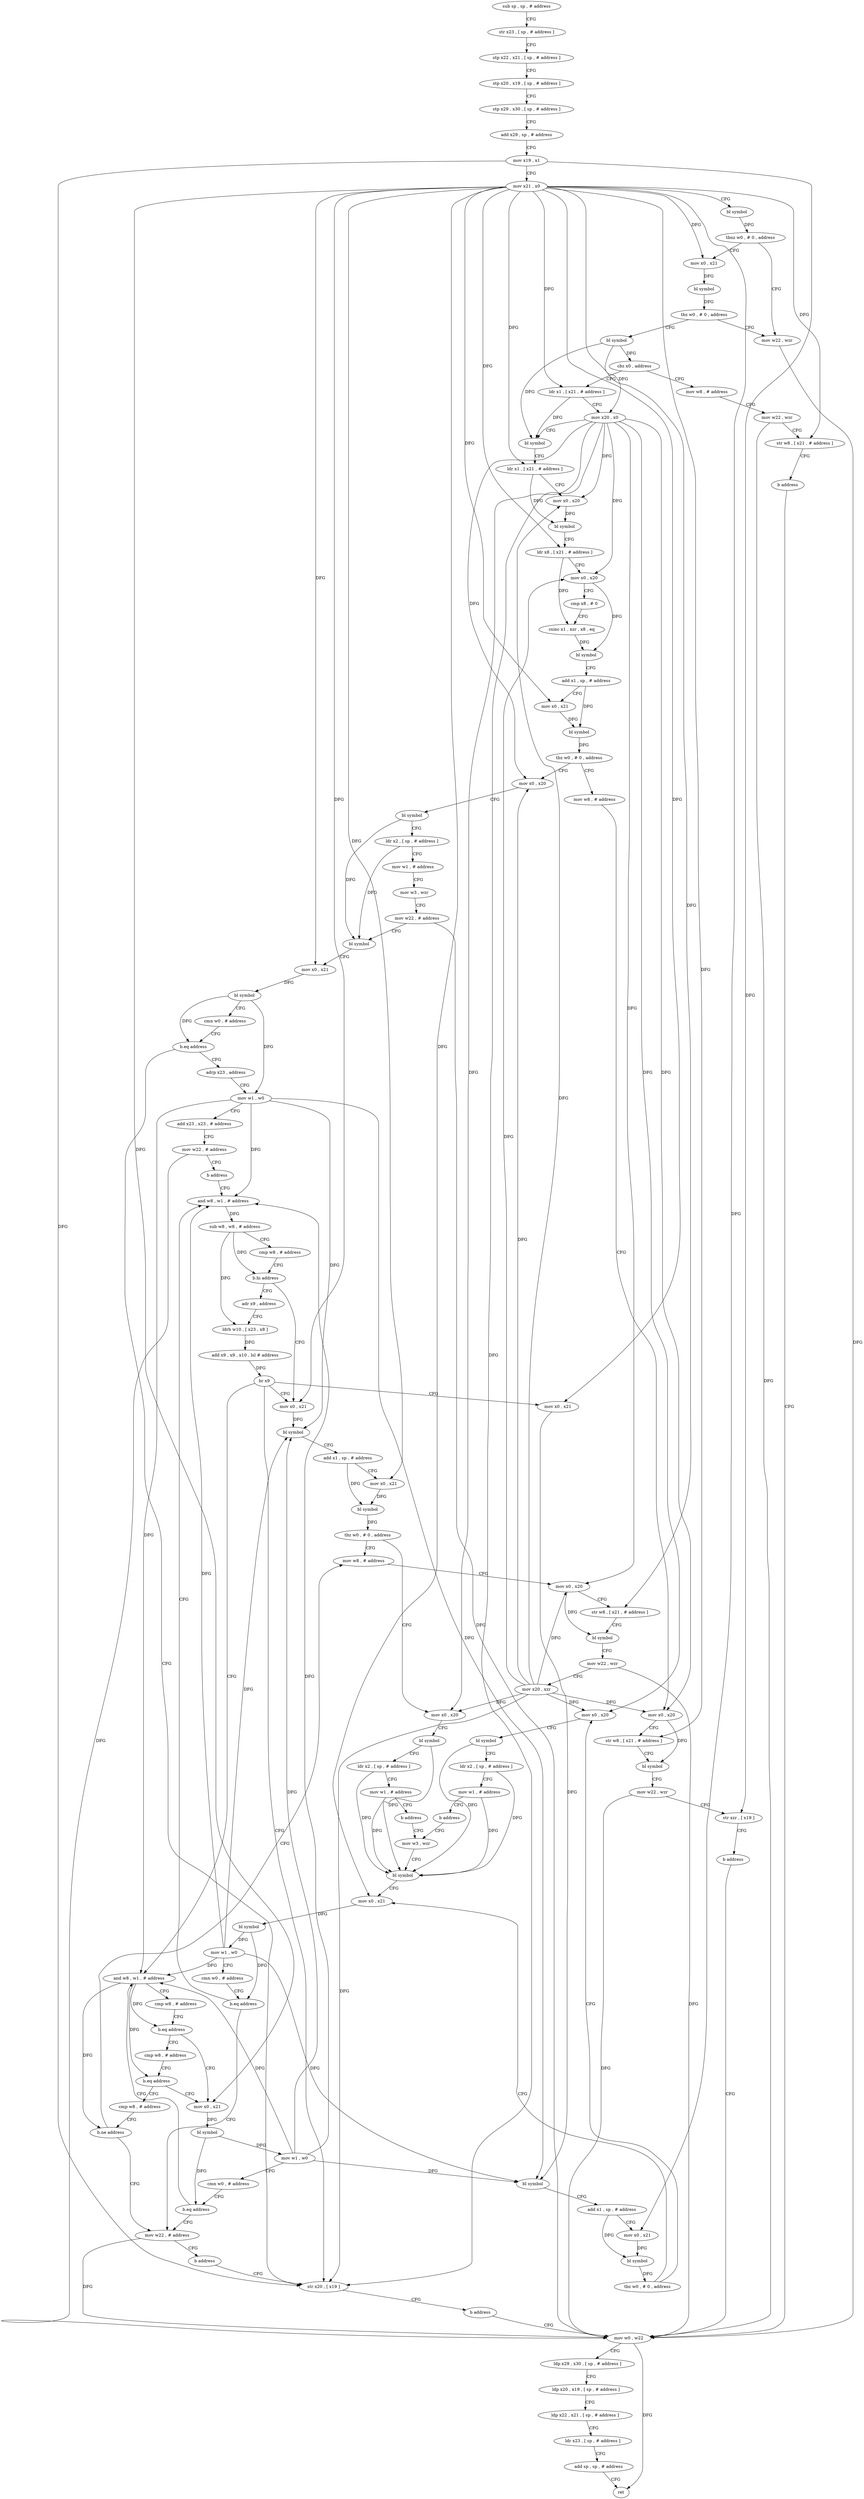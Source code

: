 digraph "func" {
"95560" [label = "sub sp , sp , # address" ]
"95564" [label = "str x23 , [ sp , # address ]" ]
"95568" [label = "stp x22 , x21 , [ sp , # address ]" ]
"95572" [label = "stp x20 , x19 , [ sp , # address ]" ]
"95576" [label = "stp x29 , x30 , [ sp , # address ]" ]
"95580" [label = "add x29 , sp , # address" ]
"95584" [label = "mov x19 , x1" ]
"95588" [label = "mov x21 , x0" ]
"95592" [label = "bl symbol" ]
"95596" [label = "tbnz w0 , # 0 , address" ]
"95612" [label = "mov w22 , wzr" ]
"95600" [label = "mov x0 , x21" ]
"95616" [label = "mov w0 , w22" ]
"95604" [label = "bl symbol" ]
"95608" [label = "tbz w0 , # 0 , address" ]
"95644" [label = "bl symbol" ]
"95648" [label = "cbz x0 , address" ]
"95980" [label = "mov w8 , # address" ]
"95652" [label = "ldr x1 , [ x21 , # address ]" ]
"95984" [label = "mov w22 , wzr" ]
"95988" [label = "str w8 , [ x21 , # address ]" ]
"95992" [label = "b address" ]
"95656" [label = "mov x20 , x0" ]
"95660" [label = "bl symbol" ]
"95664" [label = "ldr x1 , [ x21 , # address ]" ]
"95668" [label = "mov x0 , x20" ]
"95672" [label = "bl symbol" ]
"95676" [label = "ldr x8 , [ x21 , # address ]" ]
"95680" [label = "mov x0 , x20" ]
"95684" [label = "cmp x8 , # 0" ]
"95688" [label = "csinc x1 , xzr , x8 , eq" ]
"95692" [label = "bl symbol" ]
"95696" [label = "add x1 , sp , # address" ]
"95700" [label = "mov x0 , x21" ]
"95704" [label = "bl symbol" ]
"95708" [label = "tbz w0 , # 0 , address" ]
"95996" [label = "mov w8 , # address" ]
"95712" [label = "mov x0 , x20" ]
"95620" [label = "ldp x29 , x30 , [ sp , # address ]" ]
"95624" [label = "ldp x20 , x19 , [ sp , # address ]" ]
"95628" [label = "ldp x22 , x21 , [ sp , # address ]" ]
"95632" [label = "ldr x23 , [ sp , # address ]" ]
"95636" [label = "add sp , sp , # address" ]
"95640" [label = "ret" ]
"96000" [label = "mov x0 , x20" ]
"96004" [label = "str w8 , [ x21 , # address ]" ]
"96008" [label = "bl symbol" ]
"96012" [label = "mov w22 , wzr" ]
"96016" [label = "str xzr , [ x19 ]" ]
"96020" [label = "b address" ]
"95716" [label = "bl symbol" ]
"95720" [label = "ldr x2 , [ sp , # address ]" ]
"95724" [label = "mov w1 , # address" ]
"95728" [label = "mov w3 , wzr" ]
"95732" [label = "mov w22 , # address" ]
"95736" [label = "bl symbol" ]
"95740" [label = "mov x0 , x21" ]
"95744" [label = "bl symbol" ]
"95748" [label = "cmn w0 , # address" ]
"95752" [label = "b.eq address" ]
"96048" [label = "str x20 , [ x19 ]" ]
"95756" [label = "adrp x23 , address" ]
"96052" [label = "b address" ]
"95760" [label = "mov w1 , w0" ]
"95764" [label = "add x23 , x23 , # address" ]
"95768" [label = "mov w22 , # address" ]
"95772" [label = "b address" ]
"95804" [label = "and w8 , w1 , # address" ]
"95808" [label = "sub w8 , w8 , # address" ]
"95812" [label = "cmp w8 , # address" ]
"95816" [label = "b.hi address" ]
"95880" [label = "mov x0 , x21" ]
"95820" [label = "adr x9 , address" ]
"95884" [label = "bl symbol" ]
"95888" [label = "add x1 , sp , # address" ]
"95892" [label = "mov x0 , x21" ]
"95896" [label = "bl symbol" ]
"95900" [label = "tbz w0 , # 0 , address" ]
"96024" [label = "mov w8 , # address" ]
"95904" [label = "mov x0 , x20" ]
"95824" [label = "ldrb w10 , [ x23 , x8 ]" ]
"95828" [label = "add x9 , x9 , x10 , lsl # address" ]
"95832" [label = "br x9" ]
"95836" [label = "mov x0 , x21" ]
"95944" [label = "and w8 , w1 , # address" ]
"96028" [label = "mov x0 , x20" ]
"96032" [label = "str w8 , [ x21 , # address ]" ]
"96036" [label = "bl symbol" ]
"96040" [label = "mov w22 , wzr" ]
"96044" [label = "mov x20 , xzr" ]
"95908" [label = "bl symbol" ]
"95912" [label = "ldr x2 , [ sp , # address ]" ]
"95916" [label = "mov w1 , # address" ]
"95920" [label = "b address" ]
"95776" [label = "mov w3 , wzr" ]
"95840" [label = "bl symbol" ]
"95844" [label = "add x1 , sp , # address" ]
"95848" [label = "mov x0 , x21" ]
"95852" [label = "bl symbol" ]
"95856" [label = "tbz w0 , # 0 , address" ]
"95784" [label = "mov x0 , x21" ]
"95860" [label = "mov x0 , x20" ]
"95948" [label = "cmp w8 , # address" ]
"95952" [label = "b.eq address" ]
"95924" [label = "mov x0 , x21" ]
"95956" [label = "cmp w8 , # address" ]
"95780" [label = "bl symbol" ]
"95788" [label = "bl symbol" ]
"95792" [label = "mov w1 , w0" ]
"95796" [label = "cmn w0 , # address" ]
"95800" [label = "b.eq address" ]
"95972" [label = "mov w22 , # address" ]
"95864" [label = "bl symbol" ]
"95868" [label = "ldr x2 , [ sp , # address ]" ]
"95872" [label = "mov w1 , # address" ]
"95876" [label = "b address" ]
"95928" [label = "bl symbol" ]
"95932" [label = "mov w1 , w0" ]
"95936" [label = "cmn w0 , # address" ]
"95940" [label = "b.eq address" ]
"95960" [label = "b.eq address" ]
"95964" [label = "cmp w8 , # address" ]
"95976" [label = "b address" ]
"95968" [label = "b.ne address" ]
"95560" -> "95564" [ label = "CFG" ]
"95564" -> "95568" [ label = "CFG" ]
"95568" -> "95572" [ label = "CFG" ]
"95572" -> "95576" [ label = "CFG" ]
"95576" -> "95580" [ label = "CFG" ]
"95580" -> "95584" [ label = "CFG" ]
"95584" -> "95588" [ label = "CFG" ]
"95584" -> "96016" [ label = "DFG" ]
"95584" -> "96048" [ label = "DFG" ]
"95588" -> "95592" [ label = "CFG" ]
"95588" -> "95600" [ label = "DFG" ]
"95588" -> "95988" [ label = "DFG" ]
"95588" -> "95652" [ label = "DFG" ]
"95588" -> "95664" [ label = "DFG" ]
"95588" -> "95676" [ label = "DFG" ]
"95588" -> "95700" [ label = "DFG" ]
"95588" -> "96004" [ label = "DFG" ]
"95588" -> "95740" [ label = "DFG" ]
"95588" -> "95880" [ label = "DFG" ]
"95588" -> "95892" [ label = "DFG" ]
"95588" -> "96032" [ label = "DFG" ]
"95588" -> "95836" [ label = "DFG" ]
"95588" -> "95848" [ label = "DFG" ]
"95588" -> "95784" [ label = "DFG" ]
"95588" -> "95924" [ label = "DFG" ]
"95592" -> "95596" [ label = "DFG" ]
"95596" -> "95612" [ label = "CFG" ]
"95596" -> "95600" [ label = "CFG" ]
"95612" -> "95616" [ label = "DFG" ]
"95600" -> "95604" [ label = "DFG" ]
"95616" -> "95620" [ label = "CFG" ]
"95616" -> "95640" [ label = "DFG" ]
"95604" -> "95608" [ label = "DFG" ]
"95608" -> "95644" [ label = "CFG" ]
"95608" -> "95612" [ label = "CFG" ]
"95644" -> "95648" [ label = "DFG" ]
"95644" -> "95656" [ label = "DFG" ]
"95644" -> "95660" [ label = "DFG" ]
"95648" -> "95980" [ label = "CFG" ]
"95648" -> "95652" [ label = "CFG" ]
"95980" -> "95984" [ label = "CFG" ]
"95652" -> "95656" [ label = "CFG" ]
"95652" -> "95660" [ label = "DFG" ]
"95984" -> "95988" [ label = "CFG" ]
"95984" -> "95616" [ label = "DFG" ]
"95988" -> "95992" [ label = "CFG" ]
"95992" -> "95616" [ label = "CFG" ]
"95656" -> "95660" [ label = "CFG" ]
"95656" -> "95668" [ label = "DFG" ]
"95656" -> "95680" [ label = "DFG" ]
"95656" -> "96000" [ label = "DFG" ]
"95656" -> "95712" [ label = "DFG" ]
"95656" -> "96048" [ label = "DFG" ]
"95656" -> "96028" [ label = "DFG" ]
"95656" -> "95904" [ label = "DFG" ]
"95656" -> "95860" [ label = "DFG" ]
"95660" -> "95664" [ label = "CFG" ]
"95664" -> "95668" [ label = "CFG" ]
"95664" -> "95672" [ label = "DFG" ]
"95668" -> "95672" [ label = "DFG" ]
"95672" -> "95676" [ label = "CFG" ]
"95676" -> "95680" [ label = "CFG" ]
"95676" -> "95688" [ label = "DFG" ]
"95680" -> "95684" [ label = "CFG" ]
"95680" -> "95692" [ label = "DFG" ]
"95684" -> "95688" [ label = "CFG" ]
"95688" -> "95692" [ label = "DFG" ]
"95692" -> "95696" [ label = "CFG" ]
"95696" -> "95700" [ label = "CFG" ]
"95696" -> "95704" [ label = "DFG" ]
"95700" -> "95704" [ label = "DFG" ]
"95704" -> "95708" [ label = "DFG" ]
"95708" -> "95996" [ label = "CFG" ]
"95708" -> "95712" [ label = "CFG" ]
"95996" -> "96000" [ label = "CFG" ]
"95712" -> "95716" [ label = "CFG" ]
"95620" -> "95624" [ label = "CFG" ]
"95624" -> "95628" [ label = "CFG" ]
"95628" -> "95632" [ label = "CFG" ]
"95632" -> "95636" [ label = "CFG" ]
"95636" -> "95640" [ label = "CFG" ]
"96000" -> "96004" [ label = "CFG" ]
"96000" -> "96008" [ label = "DFG" ]
"96004" -> "96008" [ label = "CFG" ]
"96008" -> "96012" [ label = "CFG" ]
"96012" -> "96016" [ label = "CFG" ]
"96012" -> "95616" [ label = "DFG" ]
"96016" -> "96020" [ label = "CFG" ]
"96020" -> "95616" [ label = "CFG" ]
"95716" -> "95720" [ label = "CFG" ]
"95716" -> "95736" [ label = "DFG" ]
"95720" -> "95724" [ label = "CFG" ]
"95720" -> "95736" [ label = "DFG" ]
"95724" -> "95728" [ label = "CFG" ]
"95728" -> "95732" [ label = "CFG" ]
"95732" -> "95736" [ label = "CFG" ]
"95732" -> "95616" [ label = "DFG" ]
"95736" -> "95740" [ label = "CFG" ]
"95740" -> "95744" [ label = "DFG" ]
"95744" -> "95748" [ label = "CFG" ]
"95744" -> "95752" [ label = "DFG" ]
"95744" -> "95760" [ label = "DFG" ]
"95748" -> "95752" [ label = "CFG" ]
"95752" -> "96048" [ label = "CFG" ]
"95752" -> "95756" [ label = "CFG" ]
"96048" -> "96052" [ label = "CFG" ]
"95756" -> "95760" [ label = "CFG" ]
"96052" -> "95616" [ label = "CFG" ]
"95760" -> "95764" [ label = "CFG" ]
"95760" -> "95804" [ label = "DFG" ]
"95760" -> "95884" [ label = "DFG" ]
"95760" -> "95840" [ label = "DFG" ]
"95760" -> "95944" [ label = "DFG" ]
"95764" -> "95768" [ label = "CFG" ]
"95768" -> "95772" [ label = "CFG" ]
"95768" -> "95616" [ label = "DFG" ]
"95772" -> "95804" [ label = "CFG" ]
"95804" -> "95808" [ label = "DFG" ]
"95808" -> "95812" [ label = "CFG" ]
"95808" -> "95816" [ label = "DFG" ]
"95808" -> "95824" [ label = "DFG" ]
"95812" -> "95816" [ label = "CFG" ]
"95816" -> "95880" [ label = "CFG" ]
"95816" -> "95820" [ label = "CFG" ]
"95880" -> "95884" [ label = "DFG" ]
"95820" -> "95824" [ label = "CFG" ]
"95884" -> "95888" [ label = "CFG" ]
"95888" -> "95892" [ label = "CFG" ]
"95888" -> "95896" [ label = "DFG" ]
"95892" -> "95896" [ label = "DFG" ]
"95896" -> "95900" [ label = "DFG" ]
"95900" -> "96024" [ label = "CFG" ]
"95900" -> "95904" [ label = "CFG" ]
"96024" -> "96028" [ label = "CFG" ]
"95904" -> "95908" [ label = "CFG" ]
"95824" -> "95828" [ label = "DFG" ]
"95828" -> "95832" [ label = "DFG" ]
"95832" -> "95836" [ label = "CFG" ]
"95832" -> "95880" [ label = "CFG" ]
"95832" -> "95944" [ label = "CFG" ]
"95832" -> "96048" [ label = "CFG" ]
"95836" -> "95840" [ label = "DFG" ]
"95944" -> "95948" [ label = "CFG" ]
"95944" -> "95952" [ label = "DFG" ]
"95944" -> "95960" [ label = "DFG" ]
"95944" -> "95968" [ label = "DFG" ]
"96028" -> "96032" [ label = "CFG" ]
"96028" -> "96036" [ label = "DFG" ]
"96032" -> "96036" [ label = "CFG" ]
"96036" -> "96040" [ label = "CFG" ]
"96040" -> "96044" [ label = "CFG" ]
"96040" -> "95616" [ label = "DFG" ]
"96044" -> "96048" [ label = "DFG" ]
"96044" -> "95668" [ label = "DFG" ]
"96044" -> "95680" [ label = "DFG" ]
"96044" -> "96000" [ label = "DFG" ]
"96044" -> "95712" [ label = "DFG" ]
"96044" -> "96028" [ label = "DFG" ]
"96044" -> "95904" [ label = "DFG" ]
"96044" -> "95860" [ label = "DFG" ]
"95908" -> "95912" [ label = "CFG" ]
"95908" -> "95780" [ label = "DFG" ]
"95912" -> "95916" [ label = "CFG" ]
"95912" -> "95780" [ label = "DFG" ]
"95916" -> "95920" [ label = "CFG" ]
"95916" -> "95780" [ label = "DFG" ]
"95920" -> "95776" [ label = "CFG" ]
"95776" -> "95780" [ label = "CFG" ]
"95840" -> "95844" [ label = "CFG" ]
"95844" -> "95848" [ label = "CFG" ]
"95844" -> "95852" [ label = "DFG" ]
"95848" -> "95852" [ label = "DFG" ]
"95852" -> "95856" [ label = "DFG" ]
"95856" -> "95784" [ label = "CFG" ]
"95856" -> "95860" [ label = "CFG" ]
"95784" -> "95788" [ label = "DFG" ]
"95860" -> "95864" [ label = "CFG" ]
"95948" -> "95952" [ label = "CFG" ]
"95952" -> "95924" [ label = "CFG" ]
"95952" -> "95956" [ label = "CFG" ]
"95924" -> "95928" [ label = "DFG" ]
"95956" -> "95960" [ label = "CFG" ]
"95780" -> "95784" [ label = "CFG" ]
"95788" -> "95792" [ label = "DFG" ]
"95788" -> "95800" [ label = "DFG" ]
"95792" -> "95796" [ label = "CFG" ]
"95792" -> "95804" [ label = "DFG" ]
"95792" -> "95884" [ label = "DFG" ]
"95792" -> "95840" [ label = "DFG" ]
"95792" -> "95944" [ label = "DFG" ]
"95796" -> "95800" [ label = "CFG" ]
"95800" -> "95972" [ label = "CFG" ]
"95800" -> "95804" [ label = "CFG" ]
"95972" -> "95976" [ label = "CFG" ]
"95972" -> "95616" [ label = "DFG" ]
"95864" -> "95868" [ label = "CFG" ]
"95864" -> "95780" [ label = "DFG" ]
"95868" -> "95872" [ label = "CFG" ]
"95868" -> "95780" [ label = "DFG" ]
"95872" -> "95876" [ label = "CFG" ]
"95872" -> "95780" [ label = "DFG" ]
"95876" -> "95776" [ label = "CFG" ]
"95928" -> "95932" [ label = "DFG" ]
"95928" -> "95940" [ label = "DFG" ]
"95932" -> "95936" [ label = "CFG" ]
"95932" -> "95804" [ label = "DFG" ]
"95932" -> "95884" [ label = "DFG" ]
"95932" -> "95840" [ label = "DFG" ]
"95932" -> "95944" [ label = "DFG" ]
"95936" -> "95940" [ label = "CFG" ]
"95940" -> "95972" [ label = "CFG" ]
"95940" -> "95944" [ label = "CFG" ]
"95960" -> "95924" [ label = "CFG" ]
"95960" -> "95964" [ label = "CFG" ]
"95964" -> "95968" [ label = "CFG" ]
"95976" -> "96048" [ label = "CFG" ]
"95968" -> "96024" [ label = "CFG" ]
"95968" -> "95972" [ label = "CFG" ]
}
